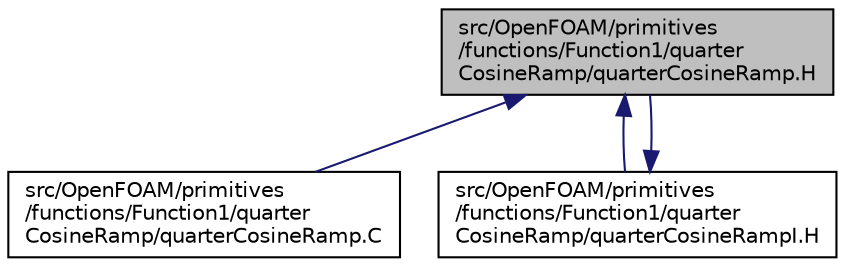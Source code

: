 digraph "src/OpenFOAM/primitives/functions/Function1/quarterCosineRamp/quarterCosineRamp.H"
{
  bgcolor="transparent";
  edge [fontname="Helvetica",fontsize="10",labelfontname="Helvetica",labelfontsize="10"];
  node [fontname="Helvetica",fontsize="10",shape=record];
  Node1 [label="src/OpenFOAM/primitives\l/functions/Function1/quarter\lCosineRamp/quarterCosineRamp.H",height=0.2,width=0.4,color="black", fillcolor="grey75", style="filled" fontcolor="black"];
  Node1 -> Node2 [dir="back",color="midnightblue",fontsize="10",style="solid",fontname="Helvetica"];
  Node2 [label="src/OpenFOAM/primitives\l/functions/Function1/quarter\lCosineRamp/quarterCosineRamp.C",height=0.2,width=0.4,color="black",URL="$quarterCosineRamp_8C.html"];
  Node1 -> Node3 [dir="back",color="midnightblue",fontsize="10",style="solid",fontname="Helvetica"];
  Node3 [label="src/OpenFOAM/primitives\l/functions/Function1/quarter\lCosineRamp/quarterCosineRampI.H",height=0.2,width=0.4,color="black",URL="$quarterCosineRampI_8H.html"];
  Node3 -> Node1 [dir="back",color="midnightblue",fontsize="10",style="solid",fontname="Helvetica"];
}
